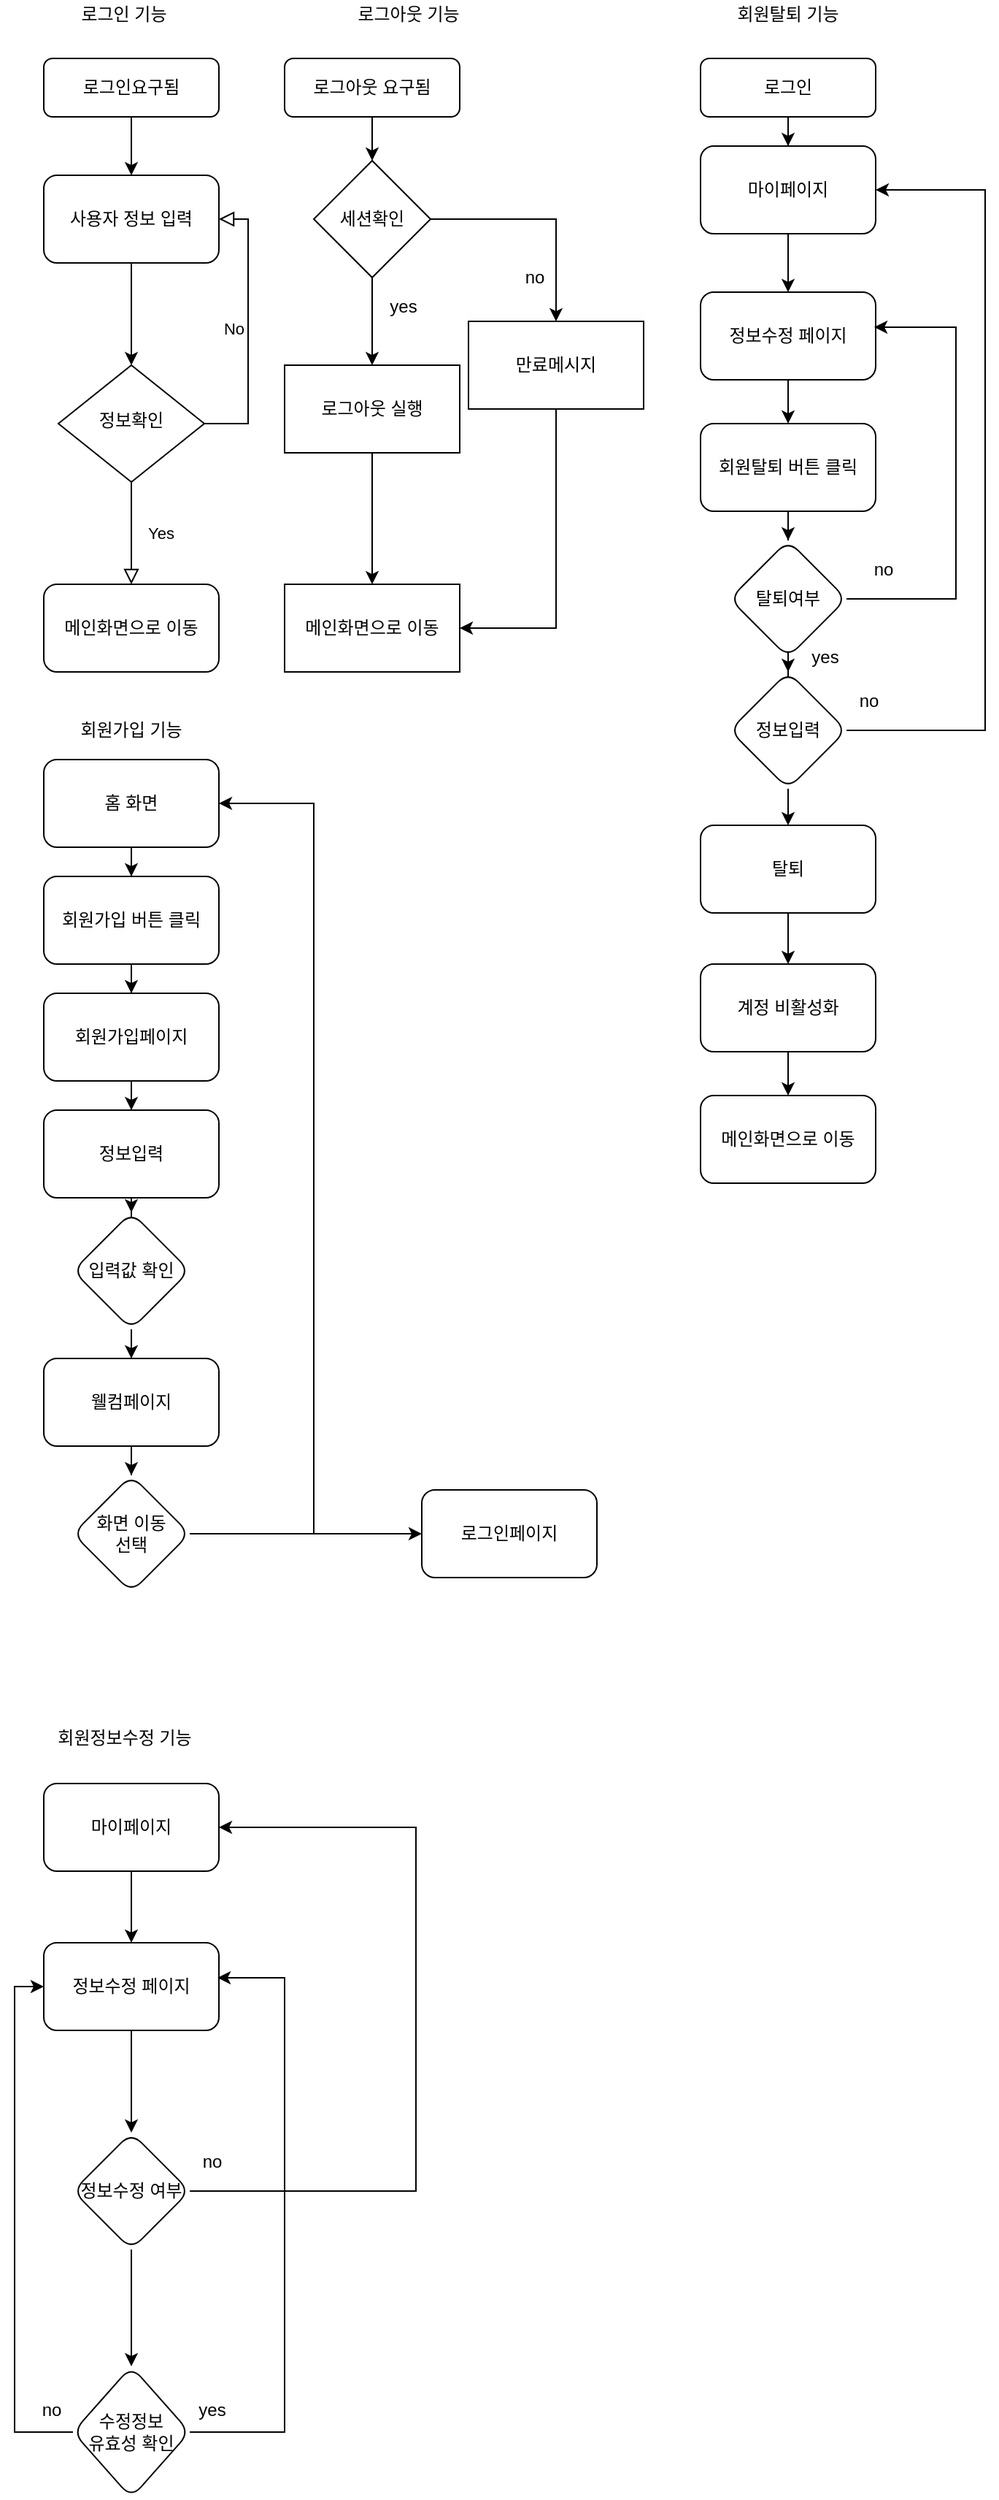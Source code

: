 <mxfile version="13.5.7" type="github">
  <diagram id="C5RBs43oDa-KdzZeNtuy" name="Page-1">
    <mxGraphModel dx="1037" dy="627" grid="1" gridSize="10" guides="1" tooltips="1" connect="1" arrows="1" fold="1" page="1" pageScale="1" pageWidth="827" pageHeight="1169" math="0" shadow="0">
      <root>
        <mxCell id="WIyWlLk6GJQsqaUBKTNV-0" />
        <mxCell id="WIyWlLk6GJQsqaUBKTNV-1" parent="WIyWlLk6GJQsqaUBKTNV-0" />
        <mxCell id="LUTRYHdeON9_UCQ0J5x3-24" value="" style="edgeStyle=orthogonalEdgeStyle;rounded=0;orthogonalLoop=1;jettySize=auto;html=1;" edge="1" parent="WIyWlLk6GJQsqaUBKTNV-1" source="WIyWlLk6GJQsqaUBKTNV-3" target="LUTRYHdeON9_UCQ0J5x3-2">
          <mxGeometry relative="1" as="geometry" />
        </mxCell>
        <mxCell id="WIyWlLk6GJQsqaUBKTNV-3" value="로그인요구됨" style="rounded=1;whiteSpace=wrap;html=1;fontSize=12;glass=0;strokeWidth=1;shadow=0;" parent="WIyWlLk6GJQsqaUBKTNV-1" vertex="1">
          <mxGeometry x="35" y="60" width="120" height="40" as="geometry" />
        </mxCell>
        <mxCell id="WIyWlLk6GJQsqaUBKTNV-4" value="Yes" style="rounded=0;html=1;jettySize=auto;orthogonalLoop=1;fontSize=11;endArrow=block;endFill=0;endSize=8;strokeWidth=1;shadow=0;labelBackgroundColor=none;edgeStyle=orthogonalEdgeStyle;exitX=0.5;exitY=1;exitDx=0;exitDy=0;" parent="WIyWlLk6GJQsqaUBKTNV-1" source="WIyWlLk6GJQsqaUBKTNV-6" edge="1">
          <mxGeometry y="20" relative="1" as="geometry">
            <mxPoint as="offset" />
            <mxPoint x="95" y="410" as="sourcePoint" />
            <mxPoint x="95" y="420" as="targetPoint" />
          </mxGeometry>
        </mxCell>
        <mxCell id="WIyWlLk6GJQsqaUBKTNV-5" value="No" style="edgeStyle=orthogonalEdgeStyle;rounded=0;html=1;jettySize=auto;orthogonalLoop=1;fontSize=11;endArrow=block;endFill=0;endSize=8;strokeWidth=1;shadow=0;labelBackgroundColor=none;entryX=1;entryY=0.5;entryDx=0;entryDy=0;" parent="WIyWlLk6GJQsqaUBKTNV-1" source="WIyWlLk6GJQsqaUBKTNV-6" target="LUTRYHdeON9_UCQ0J5x3-2" edge="1">
          <mxGeometry y="10" relative="1" as="geometry">
            <mxPoint as="offset" />
            <mxPoint x="215" y="310" as="targetPoint" />
            <Array as="points">
              <mxPoint x="175" y="310" />
              <mxPoint x="175" y="170" />
            </Array>
          </mxGeometry>
        </mxCell>
        <mxCell id="WIyWlLk6GJQsqaUBKTNV-6" value="정보확인" style="rhombus;whiteSpace=wrap;html=1;shadow=0;fontFamily=Helvetica;fontSize=12;align=center;strokeWidth=1;spacing=6;spacingTop=-4;" parent="WIyWlLk6GJQsqaUBKTNV-1" vertex="1">
          <mxGeometry x="45" y="270" width="100" height="80" as="geometry" />
        </mxCell>
        <mxCell id="LUTRYHdeON9_UCQ0J5x3-0" value="로그인 기능" style="text;html=1;strokeColor=none;fillColor=none;align=center;verticalAlign=middle;whiteSpace=wrap;rounded=0;" vertex="1" parent="WIyWlLk6GJQsqaUBKTNV-1">
          <mxGeometry x="5" y="20" width="170" height="20" as="geometry" />
        </mxCell>
        <mxCell id="LUTRYHdeON9_UCQ0J5x3-1" value="메인화면으로 이동" style="rounded=1;whiteSpace=wrap;html=1;" vertex="1" parent="WIyWlLk6GJQsqaUBKTNV-1">
          <mxGeometry x="35" y="420" width="120" height="60" as="geometry" />
        </mxCell>
        <mxCell id="LUTRYHdeON9_UCQ0J5x3-25" value="" style="edgeStyle=orthogonalEdgeStyle;rounded=0;orthogonalLoop=1;jettySize=auto;html=1;" edge="1" parent="WIyWlLk6GJQsqaUBKTNV-1" source="LUTRYHdeON9_UCQ0J5x3-2" target="WIyWlLk6GJQsqaUBKTNV-6">
          <mxGeometry relative="1" as="geometry" />
        </mxCell>
        <mxCell id="LUTRYHdeON9_UCQ0J5x3-2" value="사용자 정보 입력" style="rounded=1;whiteSpace=wrap;html=1;" vertex="1" parent="WIyWlLk6GJQsqaUBKTNV-1">
          <mxGeometry x="35" y="140" width="120" height="60" as="geometry" />
        </mxCell>
        <mxCell id="LUTRYHdeON9_UCQ0J5x3-26" value="" style="edgeStyle=orthogonalEdgeStyle;rounded=0;orthogonalLoop=1;jettySize=auto;html=1;" edge="1" parent="WIyWlLk6GJQsqaUBKTNV-1" source="LUTRYHdeON9_UCQ0J5x3-13" target="LUTRYHdeON9_UCQ0J5x3-21">
          <mxGeometry relative="1" as="geometry" />
        </mxCell>
        <mxCell id="LUTRYHdeON9_UCQ0J5x3-13" value="로그아웃 요구됨" style="rounded=1;whiteSpace=wrap;html=1;fontSize=12;glass=0;strokeWidth=1;shadow=0;" vertex="1" parent="WIyWlLk6GJQsqaUBKTNV-1">
          <mxGeometry x="200" y="60" width="120" height="40" as="geometry" />
        </mxCell>
        <mxCell id="LUTRYHdeON9_UCQ0J5x3-17" value="로그아웃 기능" style="text;html=1;strokeColor=none;fillColor=none;align=center;verticalAlign=middle;whiteSpace=wrap;rounded=0;" vertex="1" parent="WIyWlLk6GJQsqaUBKTNV-1">
          <mxGeometry x="200" y="20" width="170" height="20" as="geometry" />
        </mxCell>
        <mxCell id="LUTRYHdeON9_UCQ0J5x3-36" value="" style="edgeStyle=orthogonalEdgeStyle;rounded=0;orthogonalLoop=1;jettySize=auto;html=1;" edge="1" parent="WIyWlLk6GJQsqaUBKTNV-1" source="LUTRYHdeON9_UCQ0J5x3-21" target="LUTRYHdeON9_UCQ0J5x3-35">
          <mxGeometry relative="1" as="geometry" />
        </mxCell>
        <mxCell id="LUTRYHdeON9_UCQ0J5x3-43" value="" style="edgeStyle=orthogonalEdgeStyle;rounded=0;orthogonalLoop=1;jettySize=auto;html=1;" edge="1" parent="WIyWlLk6GJQsqaUBKTNV-1" source="LUTRYHdeON9_UCQ0J5x3-21" target="LUTRYHdeON9_UCQ0J5x3-42">
          <mxGeometry relative="1" as="geometry" />
        </mxCell>
        <mxCell id="LUTRYHdeON9_UCQ0J5x3-21" value="세션확인" style="rhombus;whiteSpace=wrap;html=1;" vertex="1" parent="WIyWlLk6GJQsqaUBKTNV-1">
          <mxGeometry x="220" y="130" width="80" height="80" as="geometry" />
        </mxCell>
        <mxCell id="LUTRYHdeON9_UCQ0J5x3-40" value="" style="edgeStyle=orthogonalEdgeStyle;rounded=0;orthogonalLoop=1;jettySize=auto;html=1;" edge="1" parent="WIyWlLk6GJQsqaUBKTNV-1" source="LUTRYHdeON9_UCQ0J5x3-35" target="LUTRYHdeON9_UCQ0J5x3-39">
          <mxGeometry relative="1" as="geometry" />
        </mxCell>
        <mxCell id="LUTRYHdeON9_UCQ0J5x3-35" value="로그아웃 실행" style="whiteSpace=wrap;html=1;" vertex="1" parent="WIyWlLk6GJQsqaUBKTNV-1">
          <mxGeometry x="200" y="270" width="120" height="60" as="geometry" />
        </mxCell>
        <mxCell id="LUTRYHdeON9_UCQ0J5x3-38" value="yes" style="text;html=1;align=center;verticalAlign=middle;resizable=0;points=[];autosize=1;" vertex="1" parent="WIyWlLk6GJQsqaUBKTNV-1">
          <mxGeometry x="266" y="220" width="30" height="20" as="geometry" />
        </mxCell>
        <mxCell id="LUTRYHdeON9_UCQ0J5x3-39" value="메인화면으로 이동" style="whiteSpace=wrap;html=1;" vertex="1" parent="WIyWlLk6GJQsqaUBKTNV-1">
          <mxGeometry x="200" y="420" width="120" height="60" as="geometry" />
        </mxCell>
        <mxCell id="LUTRYHdeON9_UCQ0J5x3-45" style="edgeStyle=orthogonalEdgeStyle;rounded=0;orthogonalLoop=1;jettySize=auto;html=1;exitX=0.5;exitY=1;exitDx=0;exitDy=0;entryX=1;entryY=0.5;entryDx=0;entryDy=0;" edge="1" parent="WIyWlLk6GJQsqaUBKTNV-1" source="LUTRYHdeON9_UCQ0J5x3-42" target="LUTRYHdeON9_UCQ0J5x3-39">
          <mxGeometry relative="1" as="geometry" />
        </mxCell>
        <mxCell id="LUTRYHdeON9_UCQ0J5x3-42" value="만료메시지" style="whiteSpace=wrap;html=1;" vertex="1" parent="WIyWlLk6GJQsqaUBKTNV-1">
          <mxGeometry x="326" y="240" width="120" height="60" as="geometry" />
        </mxCell>
        <mxCell id="LUTRYHdeON9_UCQ0J5x3-44" value="no" style="text;html=1;align=center;verticalAlign=middle;resizable=0;points=[];autosize=1;" vertex="1" parent="WIyWlLk6GJQsqaUBKTNV-1">
          <mxGeometry x="356" y="200" width="30" height="20" as="geometry" />
        </mxCell>
        <mxCell id="LUTRYHdeON9_UCQ0J5x3-46" value="회원탈퇴 기능" style="text;html=1;strokeColor=none;fillColor=none;align=center;verticalAlign=middle;whiteSpace=wrap;rounded=0;" vertex="1" parent="WIyWlLk6GJQsqaUBKTNV-1">
          <mxGeometry x="460" y="20" width="170" height="20" as="geometry" />
        </mxCell>
        <mxCell id="LUTRYHdeON9_UCQ0J5x3-49" value="" style="edgeStyle=orthogonalEdgeStyle;rounded=0;orthogonalLoop=1;jettySize=auto;html=1;" edge="1" parent="WIyWlLk6GJQsqaUBKTNV-1" source="LUTRYHdeON9_UCQ0J5x3-47" target="LUTRYHdeON9_UCQ0J5x3-48">
          <mxGeometry relative="1" as="geometry" />
        </mxCell>
        <mxCell id="LUTRYHdeON9_UCQ0J5x3-47" value="로그인" style="rounded=1;whiteSpace=wrap;html=1;fontSize=12;glass=0;strokeWidth=1;shadow=0;" vertex="1" parent="WIyWlLk6GJQsqaUBKTNV-1">
          <mxGeometry x="485" y="60" width="120" height="40" as="geometry" />
        </mxCell>
        <mxCell id="LUTRYHdeON9_UCQ0J5x3-51" value="" style="edgeStyle=orthogonalEdgeStyle;rounded=0;orthogonalLoop=1;jettySize=auto;html=1;" edge="1" parent="WIyWlLk6GJQsqaUBKTNV-1" source="LUTRYHdeON9_UCQ0J5x3-48" target="LUTRYHdeON9_UCQ0J5x3-50">
          <mxGeometry relative="1" as="geometry" />
        </mxCell>
        <mxCell id="LUTRYHdeON9_UCQ0J5x3-48" value="마이페이지" style="whiteSpace=wrap;html=1;rounded=1;shadow=0;strokeWidth=1;glass=0;" vertex="1" parent="WIyWlLk6GJQsqaUBKTNV-1">
          <mxGeometry x="485" y="120" width="120" height="60" as="geometry" />
        </mxCell>
        <mxCell id="LUTRYHdeON9_UCQ0J5x3-53" value="" style="edgeStyle=orthogonalEdgeStyle;rounded=0;orthogonalLoop=1;jettySize=auto;html=1;" edge="1" parent="WIyWlLk6GJQsqaUBKTNV-1" source="LUTRYHdeON9_UCQ0J5x3-50" target="LUTRYHdeON9_UCQ0J5x3-52">
          <mxGeometry relative="1" as="geometry" />
        </mxCell>
        <mxCell id="LUTRYHdeON9_UCQ0J5x3-50" value="정보수정 페이지" style="whiteSpace=wrap;html=1;rounded=1;shadow=0;strokeWidth=1;glass=0;" vertex="1" parent="WIyWlLk6GJQsqaUBKTNV-1">
          <mxGeometry x="485" y="220" width="120" height="60" as="geometry" />
        </mxCell>
        <mxCell id="LUTRYHdeON9_UCQ0J5x3-55" value="" style="edgeStyle=orthogonalEdgeStyle;rounded=0;orthogonalLoop=1;jettySize=auto;html=1;" edge="1" parent="WIyWlLk6GJQsqaUBKTNV-1" source="LUTRYHdeON9_UCQ0J5x3-52" target="LUTRYHdeON9_UCQ0J5x3-54">
          <mxGeometry relative="1" as="geometry" />
        </mxCell>
        <mxCell id="LUTRYHdeON9_UCQ0J5x3-52" value="회원탈퇴 버튼 클릭" style="whiteSpace=wrap;html=1;rounded=1;shadow=0;strokeWidth=1;glass=0;" vertex="1" parent="WIyWlLk6GJQsqaUBKTNV-1">
          <mxGeometry x="485" y="310" width="120" height="60" as="geometry" />
        </mxCell>
        <mxCell id="LUTRYHdeON9_UCQ0J5x3-57" value="" style="edgeStyle=orthogonalEdgeStyle;rounded=0;orthogonalLoop=1;jettySize=auto;html=1;" edge="1" parent="WIyWlLk6GJQsqaUBKTNV-1" source="LUTRYHdeON9_UCQ0J5x3-54" target="LUTRYHdeON9_UCQ0J5x3-56">
          <mxGeometry relative="1" as="geometry" />
        </mxCell>
        <mxCell id="LUTRYHdeON9_UCQ0J5x3-67" style="edgeStyle=orthogonalEdgeStyle;rounded=0;orthogonalLoop=1;jettySize=auto;html=1;exitX=1;exitY=0.5;exitDx=0;exitDy=0;entryX=0.992;entryY=0.4;entryDx=0;entryDy=0;entryPerimeter=0;" edge="1" parent="WIyWlLk6GJQsqaUBKTNV-1" source="LUTRYHdeON9_UCQ0J5x3-54" target="LUTRYHdeON9_UCQ0J5x3-50">
          <mxGeometry relative="1" as="geometry">
            <Array as="points">
              <mxPoint x="660" y="430" />
              <mxPoint x="660" y="244" />
            </Array>
          </mxGeometry>
        </mxCell>
        <mxCell id="LUTRYHdeON9_UCQ0J5x3-54" value="탈퇴여부" style="rhombus;whiteSpace=wrap;html=1;rounded=1;shadow=0;strokeWidth=1;glass=0;" vertex="1" parent="WIyWlLk6GJQsqaUBKTNV-1">
          <mxGeometry x="505" y="390" width="80" height="80" as="geometry" />
        </mxCell>
        <mxCell id="LUTRYHdeON9_UCQ0J5x3-59" style="edgeStyle=orthogonalEdgeStyle;rounded=0;orthogonalLoop=1;jettySize=auto;html=1;exitX=1;exitY=0.5;exitDx=0;exitDy=0;entryX=1;entryY=0.5;entryDx=0;entryDy=0;" edge="1" parent="WIyWlLk6GJQsqaUBKTNV-1" source="LUTRYHdeON9_UCQ0J5x3-56" target="LUTRYHdeON9_UCQ0J5x3-48">
          <mxGeometry relative="1" as="geometry">
            <Array as="points">
              <mxPoint x="680" y="520" />
              <mxPoint x="680" y="150" />
            </Array>
          </mxGeometry>
        </mxCell>
        <mxCell id="LUTRYHdeON9_UCQ0J5x3-62" value="" style="edgeStyle=orthogonalEdgeStyle;rounded=0;orthogonalLoop=1;jettySize=auto;html=1;" edge="1" parent="WIyWlLk6GJQsqaUBKTNV-1" source="LUTRYHdeON9_UCQ0J5x3-56" target="LUTRYHdeON9_UCQ0J5x3-61">
          <mxGeometry relative="1" as="geometry" />
        </mxCell>
        <mxCell id="LUTRYHdeON9_UCQ0J5x3-56" value="정보입력" style="rhombus;whiteSpace=wrap;html=1;rounded=1;shadow=0;strokeWidth=1;glass=0;" vertex="1" parent="WIyWlLk6GJQsqaUBKTNV-1">
          <mxGeometry x="505" y="480" width="80" height="80" as="geometry" />
        </mxCell>
        <mxCell id="LUTRYHdeON9_UCQ0J5x3-58" value="yes" style="text;html=1;align=center;verticalAlign=middle;resizable=0;points=[];autosize=1;" vertex="1" parent="WIyWlLk6GJQsqaUBKTNV-1">
          <mxGeometry x="555" y="460" width="30" height="20" as="geometry" />
        </mxCell>
        <mxCell id="LUTRYHdeON9_UCQ0J5x3-60" value="no" style="text;html=1;align=center;verticalAlign=middle;resizable=0;points=[];autosize=1;" vertex="1" parent="WIyWlLk6GJQsqaUBKTNV-1">
          <mxGeometry x="585" y="490" width="30" height="20" as="geometry" />
        </mxCell>
        <mxCell id="LUTRYHdeON9_UCQ0J5x3-64" value="" style="edgeStyle=orthogonalEdgeStyle;rounded=0;orthogonalLoop=1;jettySize=auto;html=1;" edge="1" parent="WIyWlLk6GJQsqaUBKTNV-1" source="LUTRYHdeON9_UCQ0J5x3-61" target="LUTRYHdeON9_UCQ0J5x3-63">
          <mxGeometry relative="1" as="geometry" />
        </mxCell>
        <mxCell id="LUTRYHdeON9_UCQ0J5x3-61" value="탈퇴" style="whiteSpace=wrap;html=1;rounded=1;shadow=0;strokeWidth=1;glass=0;" vertex="1" parent="WIyWlLk6GJQsqaUBKTNV-1">
          <mxGeometry x="485" y="585" width="120" height="60" as="geometry" />
        </mxCell>
        <mxCell id="LUTRYHdeON9_UCQ0J5x3-66" value="" style="edgeStyle=orthogonalEdgeStyle;rounded=0;orthogonalLoop=1;jettySize=auto;html=1;" edge="1" parent="WIyWlLk6GJQsqaUBKTNV-1" source="LUTRYHdeON9_UCQ0J5x3-63" target="LUTRYHdeON9_UCQ0J5x3-65">
          <mxGeometry relative="1" as="geometry" />
        </mxCell>
        <mxCell id="LUTRYHdeON9_UCQ0J5x3-63" value="계정 비활성화" style="whiteSpace=wrap;html=1;rounded=1;shadow=0;strokeWidth=1;glass=0;" vertex="1" parent="WIyWlLk6GJQsqaUBKTNV-1">
          <mxGeometry x="485" y="680" width="120" height="60" as="geometry" />
        </mxCell>
        <mxCell id="LUTRYHdeON9_UCQ0J5x3-65" value="메인화면으로 이동" style="whiteSpace=wrap;html=1;rounded=1;shadow=0;strokeWidth=1;glass=0;" vertex="1" parent="WIyWlLk6GJQsqaUBKTNV-1">
          <mxGeometry x="485" y="770" width="120" height="60" as="geometry" />
        </mxCell>
        <mxCell id="LUTRYHdeON9_UCQ0J5x3-68" value="no" style="text;html=1;align=center;verticalAlign=middle;resizable=0;points=[];autosize=1;" vertex="1" parent="WIyWlLk6GJQsqaUBKTNV-1">
          <mxGeometry x="595" y="400" width="30" height="20" as="geometry" />
        </mxCell>
        <mxCell id="LUTRYHdeON9_UCQ0J5x3-75" value="" style="edgeStyle=orthogonalEdgeStyle;rounded=0;orthogonalLoop=1;jettySize=auto;html=1;" edge="1" parent="WIyWlLk6GJQsqaUBKTNV-1" source="LUTRYHdeON9_UCQ0J5x3-70" target="LUTRYHdeON9_UCQ0J5x3-74">
          <mxGeometry relative="1" as="geometry" />
        </mxCell>
        <mxCell id="LUTRYHdeON9_UCQ0J5x3-70" value="홈 화면" style="rounded=1;whiteSpace=wrap;html=1;" vertex="1" parent="WIyWlLk6GJQsqaUBKTNV-1">
          <mxGeometry x="35" y="540" width="120" height="60" as="geometry" />
        </mxCell>
        <mxCell id="LUTRYHdeON9_UCQ0J5x3-72" value="회원가입 기능" style="text;html=1;strokeColor=none;fillColor=none;align=center;verticalAlign=middle;whiteSpace=wrap;rounded=0;" vertex="1" parent="WIyWlLk6GJQsqaUBKTNV-1">
          <mxGeometry x="50" y="510" width="90" height="20" as="geometry" />
        </mxCell>
        <mxCell id="LUTRYHdeON9_UCQ0J5x3-77" value="" style="edgeStyle=orthogonalEdgeStyle;rounded=0;orthogonalLoop=1;jettySize=auto;html=1;" edge="1" parent="WIyWlLk6GJQsqaUBKTNV-1" source="LUTRYHdeON9_UCQ0J5x3-74" target="LUTRYHdeON9_UCQ0J5x3-76">
          <mxGeometry relative="1" as="geometry" />
        </mxCell>
        <mxCell id="LUTRYHdeON9_UCQ0J5x3-74" value="회원가입 버튼 클릭" style="whiteSpace=wrap;html=1;rounded=1;" vertex="1" parent="WIyWlLk6GJQsqaUBKTNV-1">
          <mxGeometry x="35" y="620" width="120" height="60" as="geometry" />
        </mxCell>
        <mxCell id="LUTRYHdeON9_UCQ0J5x3-85" value="" style="edgeStyle=orthogonalEdgeStyle;rounded=0;orthogonalLoop=1;jettySize=auto;html=1;" edge="1" parent="WIyWlLk6GJQsqaUBKTNV-1" source="LUTRYHdeON9_UCQ0J5x3-76" target="LUTRYHdeON9_UCQ0J5x3-84">
          <mxGeometry relative="1" as="geometry" />
        </mxCell>
        <mxCell id="LUTRYHdeON9_UCQ0J5x3-76" value="회원가입페이지" style="whiteSpace=wrap;html=1;rounded=1;" vertex="1" parent="WIyWlLk6GJQsqaUBKTNV-1">
          <mxGeometry x="35" y="700" width="120" height="60" as="geometry" />
        </mxCell>
        <mxCell id="LUTRYHdeON9_UCQ0J5x3-87" value="" style="edgeStyle=orthogonalEdgeStyle;rounded=0;orthogonalLoop=1;jettySize=auto;html=1;" edge="1" parent="WIyWlLk6GJQsqaUBKTNV-1" source="LUTRYHdeON9_UCQ0J5x3-84" target="LUTRYHdeON9_UCQ0J5x3-86">
          <mxGeometry relative="1" as="geometry" />
        </mxCell>
        <mxCell id="LUTRYHdeON9_UCQ0J5x3-84" value="정보입력" style="whiteSpace=wrap;html=1;rounded=1;" vertex="1" parent="WIyWlLk6GJQsqaUBKTNV-1">
          <mxGeometry x="35" y="780" width="120" height="60" as="geometry" />
        </mxCell>
        <mxCell id="LUTRYHdeON9_UCQ0J5x3-93" value="" style="edgeStyle=orthogonalEdgeStyle;rounded=0;orthogonalLoop=1;jettySize=auto;html=1;" edge="1" parent="WIyWlLk6GJQsqaUBKTNV-1" source="LUTRYHdeON9_UCQ0J5x3-86" target="LUTRYHdeON9_UCQ0J5x3-92">
          <mxGeometry relative="1" as="geometry" />
        </mxCell>
        <mxCell id="LUTRYHdeON9_UCQ0J5x3-86" value="입력값 확인" style="rhombus;whiteSpace=wrap;html=1;rounded=1;" vertex="1" parent="WIyWlLk6GJQsqaUBKTNV-1">
          <mxGeometry x="55" y="850" width="80" height="80" as="geometry" />
        </mxCell>
        <mxCell id="LUTRYHdeON9_UCQ0J5x3-97" value="" style="edgeStyle=orthogonalEdgeStyle;rounded=0;orthogonalLoop=1;jettySize=auto;html=1;" edge="1" parent="WIyWlLk6GJQsqaUBKTNV-1" source="LUTRYHdeON9_UCQ0J5x3-92" target="LUTRYHdeON9_UCQ0J5x3-96">
          <mxGeometry relative="1" as="geometry" />
        </mxCell>
        <mxCell id="LUTRYHdeON9_UCQ0J5x3-92" value="웰컴페이지" style="whiteSpace=wrap;html=1;rounded=1;" vertex="1" parent="WIyWlLk6GJQsqaUBKTNV-1">
          <mxGeometry x="35" y="950" width="120" height="60" as="geometry" />
        </mxCell>
        <mxCell id="LUTRYHdeON9_UCQ0J5x3-100" value="" style="edgeStyle=orthogonalEdgeStyle;rounded=0;orthogonalLoop=1;jettySize=auto;html=1;" edge="1" parent="WIyWlLk6GJQsqaUBKTNV-1" source="LUTRYHdeON9_UCQ0J5x3-96" target="LUTRYHdeON9_UCQ0J5x3-99">
          <mxGeometry relative="1" as="geometry" />
        </mxCell>
        <mxCell id="LUTRYHdeON9_UCQ0J5x3-102" style="edgeStyle=orthogonalEdgeStyle;rounded=0;orthogonalLoop=1;jettySize=auto;html=1;exitX=1;exitY=0.5;exitDx=0;exitDy=0;entryX=1;entryY=0.5;entryDx=0;entryDy=0;" edge="1" parent="WIyWlLk6GJQsqaUBKTNV-1" source="LUTRYHdeON9_UCQ0J5x3-96" target="LUTRYHdeON9_UCQ0J5x3-70">
          <mxGeometry relative="1" as="geometry">
            <Array as="points">
              <mxPoint x="220" y="1070" />
              <mxPoint x="220" y="570" />
            </Array>
          </mxGeometry>
        </mxCell>
        <mxCell id="LUTRYHdeON9_UCQ0J5x3-96" value="화면 이동&lt;br&gt;선택" style="rhombus;whiteSpace=wrap;html=1;rounded=1;" vertex="1" parent="WIyWlLk6GJQsqaUBKTNV-1">
          <mxGeometry x="55" y="1030" width="80" height="80" as="geometry" />
        </mxCell>
        <mxCell id="LUTRYHdeON9_UCQ0J5x3-99" value="로그인페이지" style="whiteSpace=wrap;html=1;rounded=1;" vertex="1" parent="WIyWlLk6GJQsqaUBKTNV-1">
          <mxGeometry x="294" y="1040" width="120" height="60" as="geometry" />
        </mxCell>
        <mxCell id="LUTRYHdeON9_UCQ0J5x3-106" value="" style="edgeStyle=orthogonalEdgeStyle;rounded=0;orthogonalLoop=1;jettySize=auto;html=1;" edge="1" parent="WIyWlLk6GJQsqaUBKTNV-1" source="LUTRYHdeON9_UCQ0J5x3-103" target="LUTRYHdeON9_UCQ0J5x3-105">
          <mxGeometry relative="1" as="geometry" />
        </mxCell>
        <mxCell id="LUTRYHdeON9_UCQ0J5x3-103" value="마이페이지" style="rounded=1;whiteSpace=wrap;html=1;" vertex="1" parent="WIyWlLk6GJQsqaUBKTNV-1">
          <mxGeometry x="35" y="1241" width="120" height="60" as="geometry" />
        </mxCell>
        <mxCell id="LUTRYHdeON9_UCQ0J5x3-104" value="회원정보수정 기능" style="text;html=1;align=center;verticalAlign=middle;resizable=0;points=[];autosize=1;" vertex="1" parent="WIyWlLk6GJQsqaUBKTNV-1">
          <mxGeometry x="35" y="1200" width="110" height="20" as="geometry" />
        </mxCell>
        <mxCell id="LUTRYHdeON9_UCQ0J5x3-108" value="" style="edgeStyle=orthogonalEdgeStyle;rounded=0;orthogonalLoop=1;jettySize=auto;html=1;" edge="1" parent="WIyWlLk6GJQsqaUBKTNV-1" source="LUTRYHdeON9_UCQ0J5x3-105" target="LUTRYHdeON9_UCQ0J5x3-107">
          <mxGeometry relative="1" as="geometry" />
        </mxCell>
        <mxCell id="LUTRYHdeON9_UCQ0J5x3-105" value="정보수정 페이지" style="whiteSpace=wrap;html=1;rounded=1;" vertex="1" parent="WIyWlLk6GJQsqaUBKTNV-1">
          <mxGeometry x="35" y="1350" width="120" height="60" as="geometry" />
        </mxCell>
        <mxCell id="LUTRYHdeON9_UCQ0J5x3-109" style="edgeStyle=orthogonalEdgeStyle;rounded=0;orthogonalLoop=1;jettySize=auto;html=1;exitX=1;exitY=0.5;exitDx=0;exitDy=0;entryX=1;entryY=0.5;entryDx=0;entryDy=0;" edge="1" parent="WIyWlLk6GJQsqaUBKTNV-1" source="LUTRYHdeON9_UCQ0J5x3-107" target="LUTRYHdeON9_UCQ0J5x3-103">
          <mxGeometry relative="1" as="geometry">
            <Array as="points">
              <mxPoint x="290" y="1520" />
              <mxPoint x="290" y="1271" />
            </Array>
          </mxGeometry>
        </mxCell>
        <mxCell id="LUTRYHdeON9_UCQ0J5x3-112" value="" style="edgeStyle=orthogonalEdgeStyle;rounded=0;orthogonalLoop=1;jettySize=auto;html=1;" edge="1" parent="WIyWlLk6GJQsqaUBKTNV-1" source="LUTRYHdeON9_UCQ0J5x3-107" target="LUTRYHdeON9_UCQ0J5x3-111">
          <mxGeometry relative="1" as="geometry" />
        </mxCell>
        <mxCell id="LUTRYHdeON9_UCQ0J5x3-107" value="정보수정 여부" style="rhombus;whiteSpace=wrap;html=1;rounded=1;" vertex="1" parent="WIyWlLk6GJQsqaUBKTNV-1">
          <mxGeometry x="55" y="1480" width="80" height="80" as="geometry" />
        </mxCell>
        <mxCell id="LUTRYHdeON9_UCQ0J5x3-110" value="no" style="text;html=1;align=center;verticalAlign=middle;resizable=0;points=[];autosize=1;" vertex="1" parent="WIyWlLk6GJQsqaUBKTNV-1">
          <mxGeometry x="135" y="1490" width="30" height="20" as="geometry" />
        </mxCell>
        <mxCell id="LUTRYHdeON9_UCQ0J5x3-114" style="edgeStyle=orthogonalEdgeStyle;rounded=0;orthogonalLoop=1;jettySize=auto;html=1;exitX=0;exitY=0.5;exitDx=0;exitDy=0;entryX=0;entryY=0.5;entryDx=0;entryDy=0;" edge="1" parent="WIyWlLk6GJQsqaUBKTNV-1" source="LUTRYHdeON9_UCQ0J5x3-111" target="LUTRYHdeON9_UCQ0J5x3-105">
          <mxGeometry relative="1" as="geometry" />
        </mxCell>
        <mxCell id="LUTRYHdeON9_UCQ0J5x3-122" style="edgeStyle=orthogonalEdgeStyle;rounded=0;orthogonalLoop=1;jettySize=auto;html=1;exitX=1;exitY=0.5;exitDx=0;exitDy=0;entryX=0.992;entryY=0.4;entryDx=0;entryDy=0;entryPerimeter=0;" edge="1" parent="WIyWlLk6GJQsqaUBKTNV-1" source="LUTRYHdeON9_UCQ0J5x3-111" target="LUTRYHdeON9_UCQ0J5x3-105">
          <mxGeometry relative="1" as="geometry">
            <Array as="points">
              <mxPoint x="200" y="1685" />
              <mxPoint x="200" y="1374" />
            </Array>
          </mxGeometry>
        </mxCell>
        <mxCell id="LUTRYHdeON9_UCQ0J5x3-111" value="수정정보&lt;br&gt;유효성 확인" style="rhombus;whiteSpace=wrap;html=1;rounded=1;" vertex="1" parent="WIyWlLk6GJQsqaUBKTNV-1">
          <mxGeometry x="55" y="1640" width="80" height="90" as="geometry" />
        </mxCell>
        <mxCell id="LUTRYHdeON9_UCQ0J5x3-115" value="no" style="text;html=1;align=center;verticalAlign=middle;resizable=0;points=[];autosize=1;" vertex="1" parent="WIyWlLk6GJQsqaUBKTNV-1">
          <mxGeometry x="25" y="1660" width="30" height="20" as="geometry" />
        </mxCell>
        <mxCell id="LUTRYHdeON9_UCQ0J5x3-124" value="yes" style="text;html=1;align=center;verticalAlign=middle;resizable=0;points=[];autosize=1;" vertex="1" parent="WIyWlLk6GJQsqaUBKTNV-1">
          <mxGeometry x="135" y="1660" width="30" height="20" as="geometry" />
        </mxCell>
      </root>
    </mxGraphModel>
  </diagram>
</mxfile>
